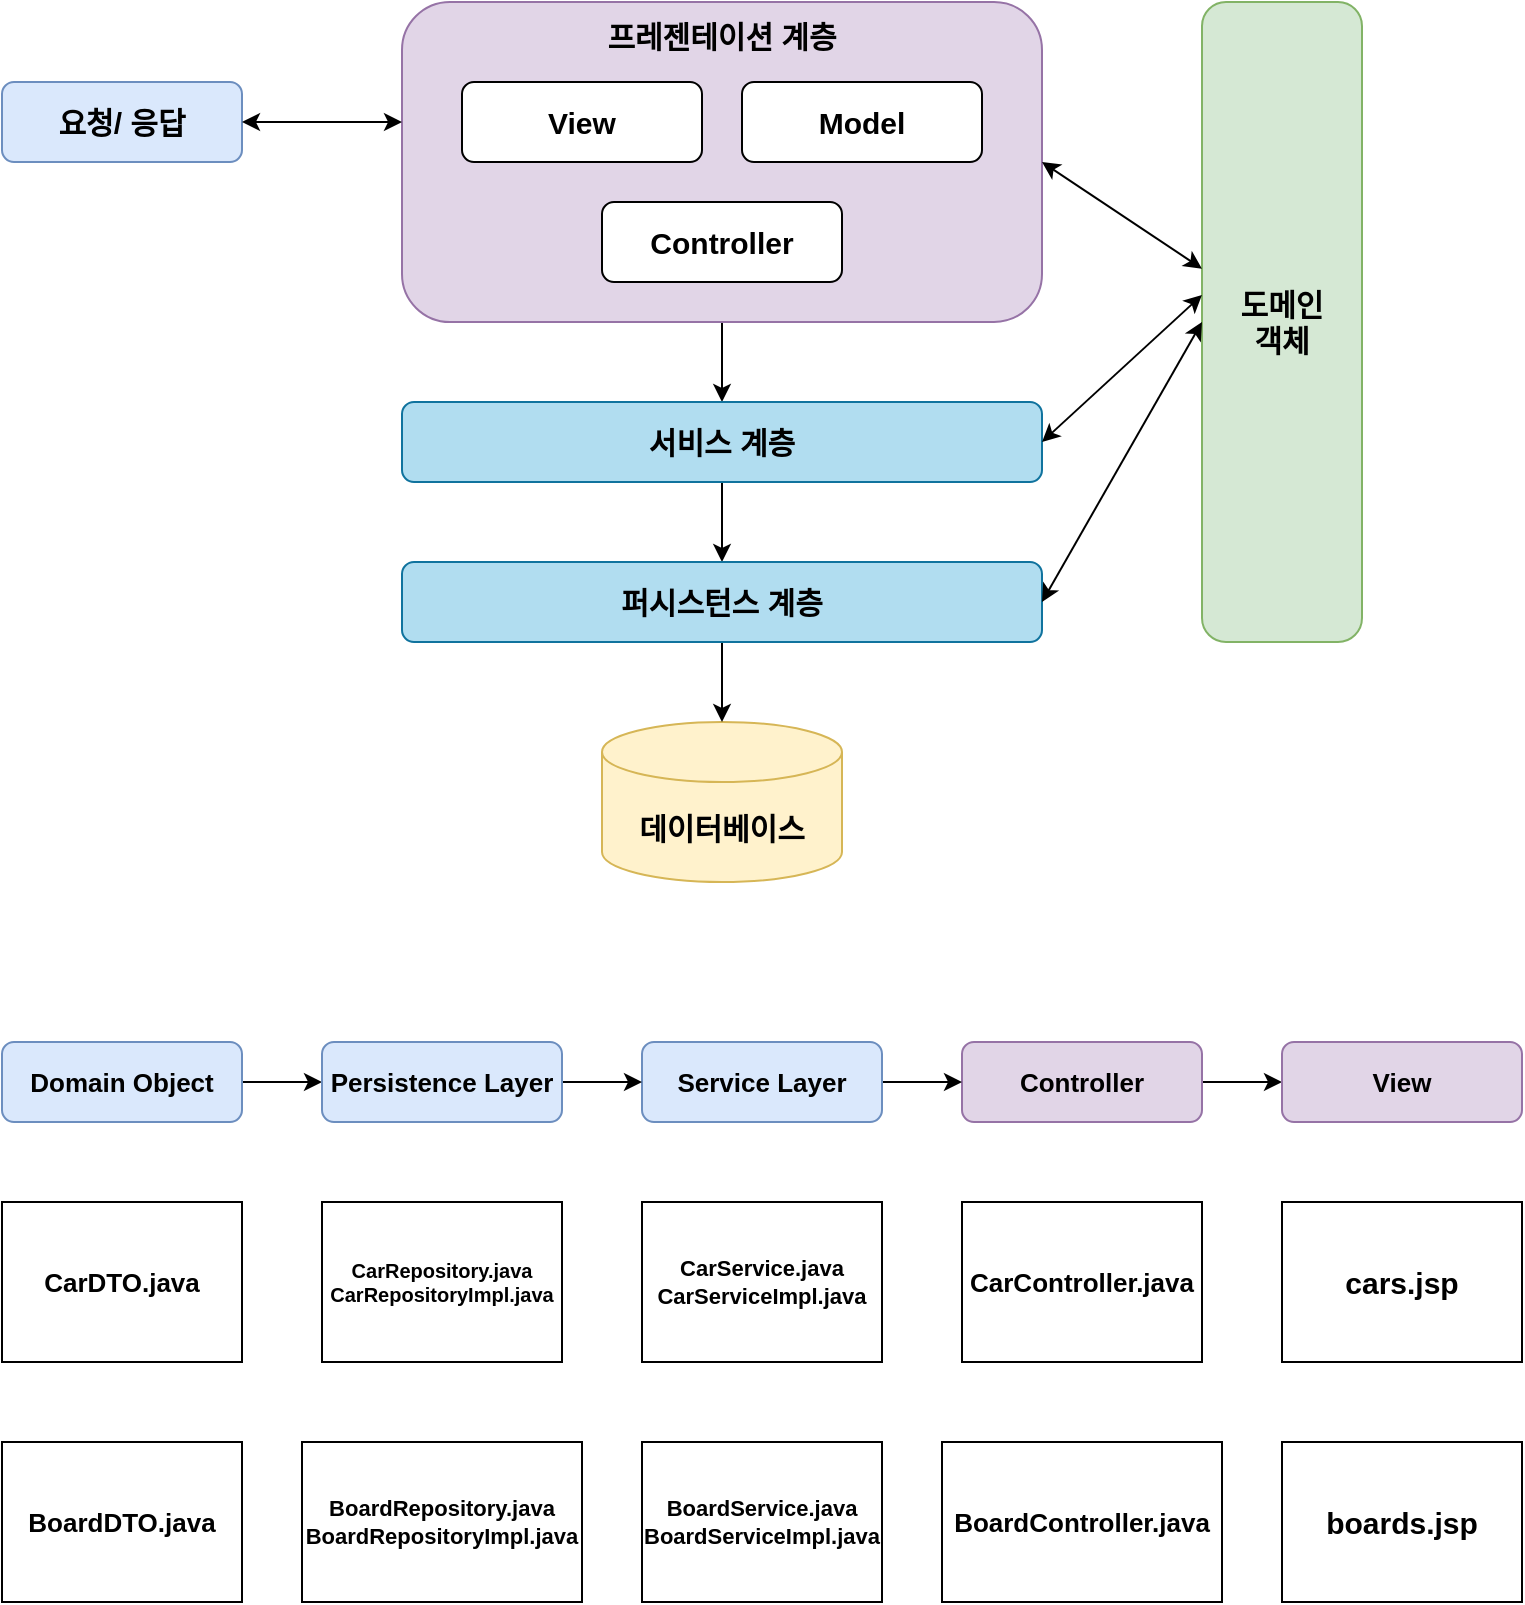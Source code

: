 <mxfile version="20.8.23" type="github">
  <diagram name="페이지-1" id="ffGm_zXGVz67d6vqP5ar">
    <mxGraphModel dx="989" dy="523" grid="1" gridSize="10" guides="1" tooltips="1" connect="1" arrows="1" fold="1" page="1" pageScale="1" pageWidth="827" pageHeight="1169" math="0" shadow="0">
      <root>
        <mxCell id="0" />
        <mxCell id="1" parent="0" />
        <mxCell id="UMrJ9do8t8X8YAawynfj-1" value="요청/ 응답" style="rounded=1;whiteSpace=wrap;html=1;fontSize=15;fontStyle=1;fillColor=#dae8fc;strokeColor=#6c8ebf;" parent="1" vertex="1">
          <mxGeometry x="40" y="160" width="120" height="40" as="geometry" />
        </mxCell>
        <mxCell id="UMrJ9do8t8X8YAawynfj-15" value="" style="edgeStyle=orthogonalEdgeStyle;rounded=0;orthogonalLoop=1;jettySize=auto;html=1;fontSize=15;fontStyle=1;fillColor=#dae8fc;strokeColor=#000000;" parent="1" source="UMrJ9do8t8X8YAawynfj-2" target="UMrJ9do8t8X8YAawynfj-7" edge="1">
          <mxGeometry relative="1" as="geometry" />
        </mxCell>
        <mxCell id="UMrJ9do8t8X8YAawynfj-2" value="프레젠테이션 계층&lt;br style=&quot;font-size: 15px;&quot;&gt;&lt;br style=&quot;font-size: 15px;&quot;&gt;&lt;br style=&quot;font-size: 15px;&quot;&gt;&lt;br style=&quot;font-size: 15px;&quot;&gt;&lt;br style=&quot;font-size: 15px;&quot;&gt;&lt;br style=&quot;font-size: 15px;&quot;&gt;&lt;br style=&quot;font-size: 15px;&quot;&gt;&lt;br style=&quot;font-size: 15px;&quot;&gt;" style="rounded=1;whiteSpace=wrap;html=1;fontSize=15;fontStyle=1;fillColor=#e1d5e7;strokeColor=#9673a6;" parent="1" vertex="1">
          <mxGeometry x="240" y="120" width="320" height="160" as="geometry" />
        </mxCell>
        <mxCell id="UMrJ9do8t8X8YAawynfj-3" value="Controller" style="rounded=1;whiteSpace=wrap;html=1;fontSize=15;fontStyle=1;" parent="1" vertex="1">
          <mxGeometry x="340" y="220" width="120" height="40" as="geometry" />
        </mxCell>
        <mxCell id="UMrJ9do8t8X8YAawynfj-4" value="View" style="rounded=1;whiteSpace=wrap;html=1;fontSize=15;fontStyle=1;" parent="1" vertex="1">
          <mxGeometry x="270" y="160" width="120" height="40" as="geometry" />
        </mxCell>
        <mxCell id="UMrJ9do8t8X8YAawynfj-5" value="Model" style="rounded=1;whiteSpace=wrap;html=1;fontSize=15;fontStyle=1;" parent="1" vertex="1">
          <mxGeometry x="410" y="160" width="120" height="40" as="geometry" />
        </mxCell>
        <mxCell id="UMrJ9do8t8X8YAawynfj-6" value="데이터베이스" style="shape=cylinder3;whiteSpace=wrap;html=1;boundedLbl=1;backgroundOutline=1;size=15;fontSize=15;fontStyle=1;fillColor=#fff2cc;strokeColor=#d6b656;" parent="1" vertex="1">
          <mxGeometry x="340" y="480" width="120" height="80" as="geometry" />
        </mxCell>
        <mxCell id="UMrJ9do8t8X8YAawynfj-16" value="" style="edgeStyle=orthogonalEdgeStyle;rounded=0;orthogonalLoop=1;jettySize=auto;html=1;fontSize=15;fontStyle=1;fillColor=#dae8fc;strokeColor=#000000;" parent="1" source="UMrJ9do8t8X8YAawynfj-7" target="UMrJ9do8t8X8YAawynfj-9" edge="1">
          <mxGeometry relative="1" as="geometry" />
        </mxCell>
        <mxCell id="UMrJ9do8t8X8YAawynfj-7" value="서비스 계층" style="rounded=1;whiteSpace=wrap;html=1;fontSize=15;fontStyle=1;fillColor=#b1ddf0;strokeColor=#10739e;" parent="1" vertex="1">
          <mxGeometry x="240" y="320" width="320" height="40" as="geometry" />
        </mxCell>
        <mxCell id="UMrJ9do8t8X8YAawynfj-18" value="" style="edgeStyle=orthogonalEdgeStyle;rounded=0;orthogonalLoop=1;jettySize=auto;html=1;fontSize=15;fontStyle=1;fillColor=#dae8fc;strokeColor=#000000;" parent="1" source="UMrJ9do8t8X8YAawynfj-9" target="UMrJ9do8t8X8YAawynfj-6" edge="1">
          <mxGeometry relative="1" as="geometry" />
        </mxCell>
        <mxCell id="UMrJ9do8t8X8YAawynfj-9" value="퍼시스턴스 계층" style="rounded=1;whiteSpace=wrap;html=1;fontSize=15;fontStyle=1;fillColor=#b1ddf0;strokeColor=#10739e;" parent="1" vertex="1">
          <mxGeometry x="240" y="400" width="320" height="40" as="geometry" />
        </mxCell>
        <mxCell id="UMrJ9do8t8X8YAawynfj-19" value="도메인&lt;br style=&quot;font-size: 15px;&quot;&gt;객체" style="rounded=1;whiteSpace=wrap;html=1;fontSize=15;fontStyle=1;fillColor=#d5e8d4;strokeColor=#82b366;" parent="1" vertex="1">
          <mxGeometry x="640" y="120" width="80" height="320" as="geometry" />
        </mxCell>
        <mxCell id="UMrJ9do8t8X8YAawynfj-21" value="" style="endArrow=classic;startArrow=classic;html=1;rounded=0;exitX=1;exitY=0.5;exitDx=0;exitDy=0;fontSize=15;fontStyle=1;fillColor=#dae8fc;strokeColor=#000000;" parent="1" source="UMrJ9do8t8X8YAawynfj-2" target="UMrJ9do8t8X8YAawynfj-19" edge="1">
          <mxGeometry width="50" height="50" relative="1" as="geometry">
            <mxPoint x="560" y="240" as="sourcePoint" />
            <mxPoint x="610" y="190" as="targetPoint" />
          </mxGeometry>
        </mxCell>
        <mxCell id="UMrJ9do8t8X8YAawynfj-22" value="" style="endArrow=classic;startArrow=classic;html=1;rounded=0;exitX=0;exitY=0.5;exitDx=0;exitDy=0;entryX=1;entryY=0.5;entryDx=0;entryDy=0;fontSize=15;fontStyle=1;fillColor=#dae8fc;strokeColor=#000000;" parent="1" source="UMrJ9do8t8X8YAawynfj-19" target="UMrJ9do8t8X8YAawynfj-9" edge="1">
          <mxGeometry width="50" height="50" relative="1" as="geometry">
            <mxPoint x="570" y="270" as="sourcePoint" />
            <mxPoint x="620" y="420" as="targetPoint" />
          </mxGeometry>
        </mxCell>
        <mxCell id="UMrJ9do8t8X8YAawynfj-23" value="" style="endArrow=classic;startArrow=classic;html=1;rounded=0;exitX=1;exitY=0.5;exitDx=0;exitDy=0;fontSize=15;fontStyle=1;fillColor=#dae8fc;strokeColor=#000000;" parent="1" source="UMrJ9do8t8X8YAawynfj-7" edge="1">
          <mxGeometry width="50" height="50" relative="1" as="geometry">
            <mxPoint x="540" y="293.5" as="sourcePoint" />
            <mxPoint x="640" y="266.5" as="targetPoint" />
          </mxGeometry>
        </mxCell>
        <mxCell id="UMrJ9do8t8X8YAawynfj-25" value="" style="endArrow=classic;startArrow=classic;html=1;rounded=0;fontSize=15;entryX=0;entryY=0.375;entryDx=0;entryDy=0;entryPerimeter=0;" parent="1" target="UMrJ9do8t8X8YAawynfj-2" edge="1">
          <mxGeometry width="50" height="50" relative="1" as="geometry">
            <mxPoint x="160" y="180" as="sourcePoint" />
            <mxPoint x="210" y="130" as="targetPoint" />
          </mxGeometry>
        </mxCell>
        <mxCell id="UMrJ9do8t8X8YAawynfj-32" value="" style="edgeStyle=orthogonalEdgeStyle;rounded=0;orthogonalLoop=1;jettySize=auto;html=1;strokeColor=#000000;fontSize=13;" parent="1" source="UMrJ9do8t8X8YAawynfj-26" target="UMrJ9do8t8X8YAawynfj-29" edge="1">
          <mxGeometry relative="1" as="geometry" />
        </mxCell>
        <mxCell id="UMrJ9do8t8X8YAawynfj-26" value="Domain Object" style="rounded=1;whiteSpace=wrap;html=1;fontSize=13;fontStyle=1;fillColor=#dae8fc;strokeColor=#6c8ebf;" parent="1" vertex="1">
          <mxGeometry x="40" y="640" width="120" height="40" as="geometry" />
        </mxCell>
        <mxCell id="UMrJ9do8t8X8YAawynfj-35" value="" style="edgeStyle=orthogonalEdgeStyle;rounded=0;orthogonalLoop=1;jettySize=auto;html=1;strokeColor=#000000;fontSize=13;" parent="1" source="UMrJ9do8t8X8YAawynfj-27" target="UMrJ9do8t8X8YAawynfj-30" edge="1">
          <mxGeometry relative="1" as="geometry" />
        </mxCell>
        <mxCell id="UMrJ9do8t8X8YAawynfj-27" value="Controller" style="rounded=1;whiteSpace=wrap;html=1;fontSize=13;fontStyle=1;fillColor=#e1d5e7;strokeColor=#9673a6;" parent="1" vertex="1">
          <mxGeometry x="520" y="640" width="120" height="40" as="geometry" />
        </mxCell>
        <mxCell id="UMrJ9do8t8X8YAawynfj-34" value="" style="edgeStyle=orthogonalEdgeStyle;rounded=0;orthogonalLoop=1;jettySize=auto;html=1;strokeColor=#000000;fontSize=13;" parent="1" source="UMrJ9do8t8X8YAawynfj-28" target="UMrJ9do8t8X8YAawynfj-27" edge="1">
          <mxGeometry relative="1" as="geometry" />
        </mxCell>
        <mxCell id="UMrJ9do8t8X8YAawynfj-28" value="Service Layer" style="rounded=1;whiteSpace=wrap;html=1;fontSize=13;fontStyle=1;fillColor=#dae8fc;strokeColor=#6c8ebf;" parent="1" vertex="1">
          <mxGeometry x="360" y="640" width="120" height="40" as="geometry" />
        </mxCell>
        <mxCell id="UMrJ9do8t8X8YAawynfj-33" value="" style="edgeStyle=orthogonalEdgeStyle;rounded=0;orthogonalLoop=1;jettySize=auto;html=1;strokeColor=#000000;fontSize=13;" parent="1" source="UMrJ9do8t8X8YAawynfj-29" target="UMrJ9do8t8X8YAawynfj-28" edge="1">
          <mxGeometry relative="1" as="geometry" />
        </mxCell>
        <mxCell id="UMrJ9do8t8X8YAawynfj-29" value="Persistence Layer" style="rounded=1;whiteSpace=wrap;html=1;fontSize=13;fontStyle=1;fillColor=#dae8fc;strokeColor=#6c8ebf;" parent="1" vertex="1">
          <mxGeometry x="200" y="640" width="120" height="40" as="geometry" />
        </mxCell>
        <mxCell id="UMrJ9do8t8X8YAawynfj-30" value="View" style="rounded=1;whiteSpace=wrap;html=1;fontSize=13;fontStyle=1;fillColor=#e1d5e7;strokeColor=#9673a6;" parent="1" vertex="1">
          <mxGeometry x="680" y="640" width="120" height="40" as="geometry" />
        </mxCell>
        <mxCell id="UMrJ9do8t8X8YAawynfj-31" value="CarDTO.java" style="rounded=0;whiteSpace=wrap;html=1;fontSize=13;fontStyle=1" parent="1" vertex="1">
          <mxGeometry x="40" y="720" width="120" height="80" as="geometry" />
        </mxCell>
        <mxCell id="UMrJ9do8t8X8YAawynfj-36" value="CarRepository.java&lt;br style=&quot;font-size: 10px;&quot;&gt;CarRepositoryImpl.java" style="rounded=0;whiteSpace=wrap;html=1;fontSize=10;fontStyle=1" parent="1" vertex="1">
          <mxGeometry x="200" y="720" width="120" height="80" as="geometry" />
        </mxCell>
        <mxCell id="UMrJ9do8t8X8YAawynfj-37" value="CarService.java&lt;br style=&quot;font-size: 11px;&quot;&gt;CarServiceImpl.java" style="rounded=0;whiteSpace=wrap;html=1;fontSize=11;fontStyle=1" parent="1" vertex="1">
          <mxGeometry x="360" y="720" width="120" height="80" as="geometry" />
        </mxCell>
        <mxCell id="UMrJ9do8t8X8YAawynfj-38" value="CarController.java" style="rounded=0;whiteSpace=wrap;html=1;fontSize=13;fontStyle=1" parent="1" vertex="1">
          <mxGeometry x="520" y="720" width="120" height="80" as="geometry" />
        </mxCell>
        <mxCell id="UMrJ9do8t8X8YAawynfj-39" value="cars.jsp" style="rounded=0;whiteSpace=wrap;html=1;fontSize=15;fontStyle=1" parent="1" vertex="1">
          <mxGeometry x="680" y="720" width="120" height="80" as="geometry" />
        </mxCell>
        <mxCell id="944zQ2h0VPmH29-Pxu2r-1" value="BoardDTO.java" style="rounded=0;whiteSpace=wrap;html=1;fontSize=13;fontStyle=1" vertex="1" parent="1">
          <mxGeometry x="40" y="840" width="120" height="80" as="geometry" />
        </mxCell>
        <mxCell id="944zQ2h0VPmH29-Pxu2r-2" value="&lt;font style=&quot;font-size: 11px;&quot;&gt;BoardRepository.java&lt;br style=&quot;font-size: 11px;&quot;&gt;BoardRepositoryImpl.java&lt;/font&gt;" style="rounded=0;whiteSpace=wrap;html=1;fontSize=11;fontStyle=1" vertex="1" parent="1">
          <mxGeometry x="190" y="840" width="140" height="80" as="geometry" />
        </mxCell>
        <mxCell id="944zQ2h0VPmH29-Pxu2r-3" value="BoardService.java&lt;br style=&quot;font-size: 11px;&quot;&gt;BoardServiceImpl.java" style="rounded=0;whiteSpace=wrap;html=1;fontSize=11;fontStyle=1" vertex="1" parent="1">
          <mxGeometry x="360" y="840" width="120" height="80" as="geometry" />
        </mxCell>
        <mxCell id="944zQ2h0VPmH29-Pxu2r-4" value="BoardController.java" style="rounded=0;whiteSpace=wrap;html=1;fontSize=13;fontStyle=1" vertex="1" parent="1">
          <mxGeometry x="510" y="840" width="140" height="80" as="geometry" />
        </mxCell>
        <mxCell id="944zQ2h0VPmH29-Pxu2r-5" value="boards.jsp" style="rounded=0;whiteSpace=wrap;html=1;fontSize=15;fontStyle=1" vertex="1" parent="1">
          <mxGeometry x="680" y="840" width="120" height="80" as="geometry" />
        </mxCell>
      </root>
    </mxGraphModel>
  </diagram>
</mxfile>
